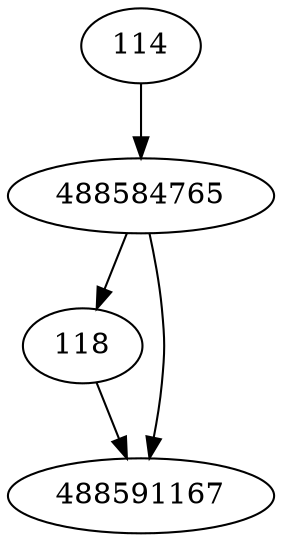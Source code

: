 strict digraph  {
114;
488584765;
118;
488591167;
114 -> 488584765;
488584765 -> 488591167;
488584765 -> 118;
118 -> 488591167;
}
